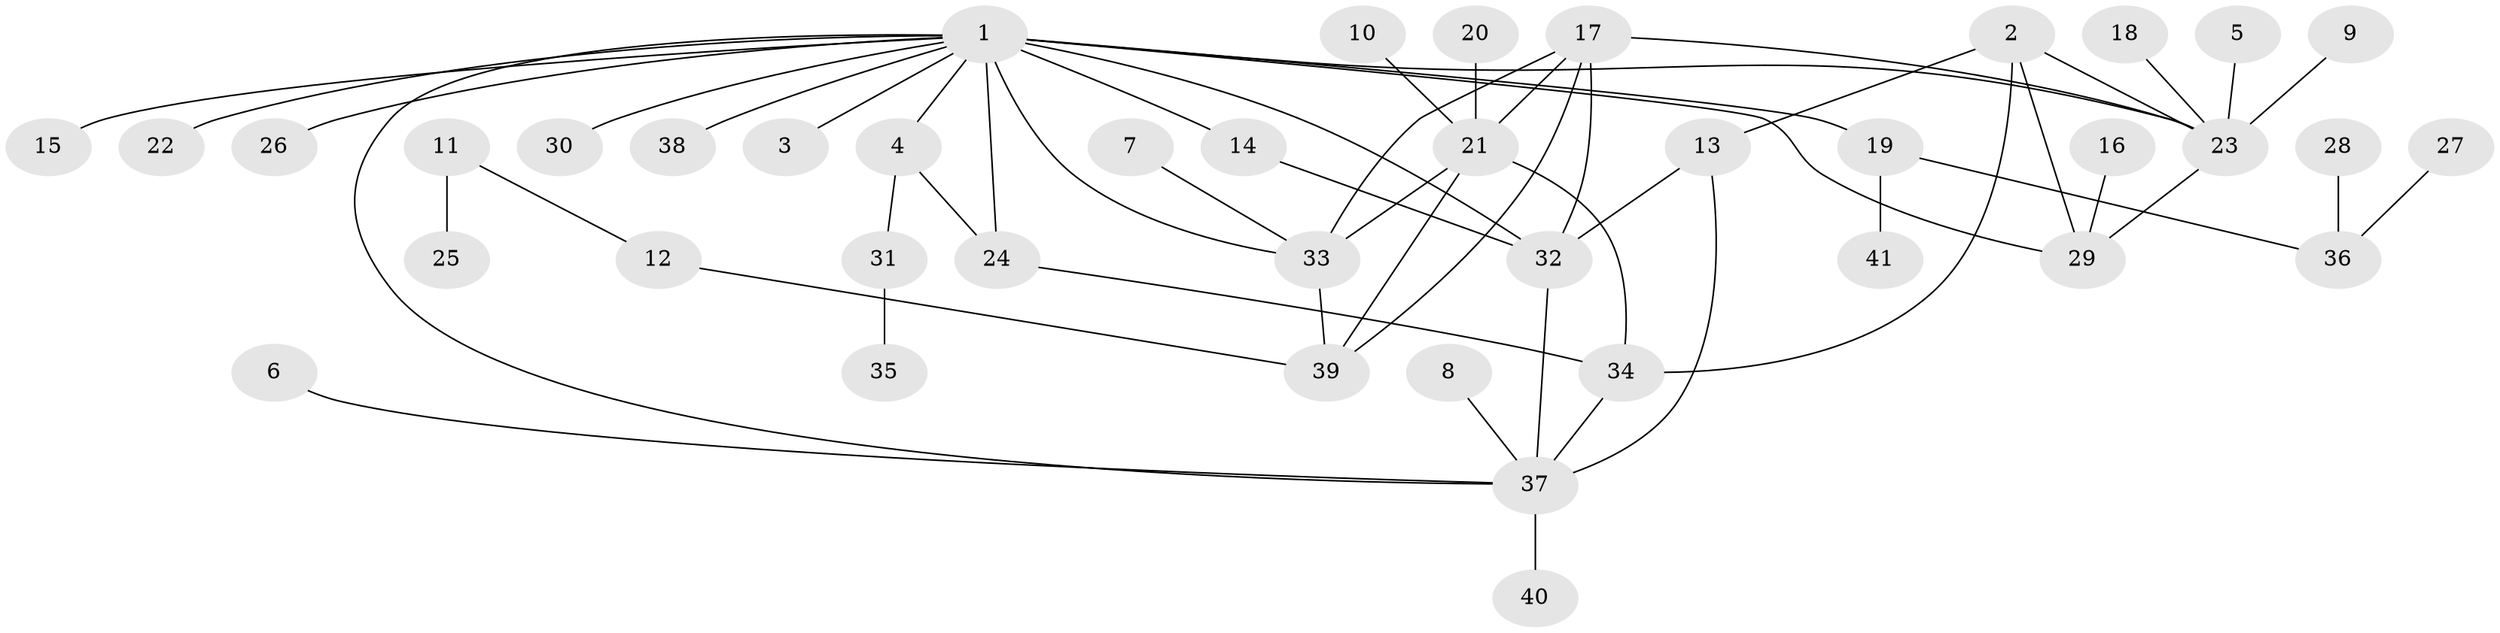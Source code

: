 // original degree distribution, {17: 0.012345679012345678, 5: 0.08641975308641975, 6: 0.04938271604938271, 4: 0.037037037037037035, 3: 0.06172839506172839, 7: 0.06172839506172839, 8: 0.012345679012345678, 2: 0.18518518518518517, 1: 0.49382716049382713}
// Generated by graph-tools (version 1.1) at 2025/26/03/09/25 03:26:42]
// undirected, 41 vertices, 55 edges
graph export_dot {
graph [start="1"]
  node [color=gray90,style=filled];
  1;
  2;
  3;
  4;
  5;
  6;
  7;
  8;
  9;
  10;
  11;
  12;
  13;
  14;
  15;
  16;
  17;
  18;
  19;
  20;
  21;
  22;
  23;
  24;
  25;
  26;
  27;
  28;
  29;
  30;
  31;
  32;
  33;
  34;
  35;
  36;
  37;
  38;
  39;
  40;
  41;
  1 -- 3 [weight=1.0];
  1 -- 4 [weight=1.0];
  1 -- 14 [weight=1.0];
  1 -- 15 [weight=1.0];
  1 -- 19 [weight=3.0];
  1 -- 22 [weight=1.0];
  1 -- 23 [weight=1.0];
  1 -- 24 [weight=3.0];
  1 -- 26 [weight=1.0];
  1 -- 29 [weight=2.0];
  1 -- 30 [weight=1.0];
  1 -- 32 [weight=1.0];
  1 -- 33 [weight=1.0];
  1 -- 37 [weight=1.0];
  1 -- 38 [weight=1.0];
  2 -- 13 [weight=1.0];
  2 -- 23 [weight=2.0];
  2 -- 29 [weight=1.0];
  2 -- 34 [weight=1.0];
  4 -- 24 [weight=1.0];
  4 -- 31 [weight=1.0];
  5 -- 23 [weight=1.0];
  6 -- 37 [weight=1.0];
  7 -- 33 [weight=1.0];
  8 -- 37 [weight=1.0];
  9 -- 23 [weight=1.0];
  10 -- 21 [weight=1.0];
  11 -- 12 [weight=1.0];
  11 -- 25 [weight=1.0];
  12 -- 39 [weight=1.0];
  13 -- 32 [weight=1.0];
  13 -- 37 [weight=2.0];
  14 -- 32 [weight=1.0];
  16 -- 29 [weight=1.0];
  17 -- 21 [weight=1.0];
  17 -- 23 [weight=1.0];
  17 -- 32 [weight=1.0];
  17 -- 33 [weight=1.0];
  17 -- 39 [weight=1.0];
  18 -- 23 [weight=1.0];
  19 -- 36 [weight=1.0];
  19 -- 41 [weight=1.0];
  20 -- 21 [weight=1.0];
  21 -- 33 [weight=1.0];
  21 -- 34 [weight=1.0];
  21 -- 39 [weight=1.0];
  23 -- 29 [weight=2.0];
  24 -- 34 [weight=3.0];
  27 -- 36 [weight=1.0];
  28 -- 36 [weight=1.0];
  31 -- 35 [weight=1.0];
  32 -- 37 [weight=2.0];
  33 -- 39 [weight=1.0];
  34 -- 37 [weight=1.0];
  37 -- 40 [weight=1.0];
}
